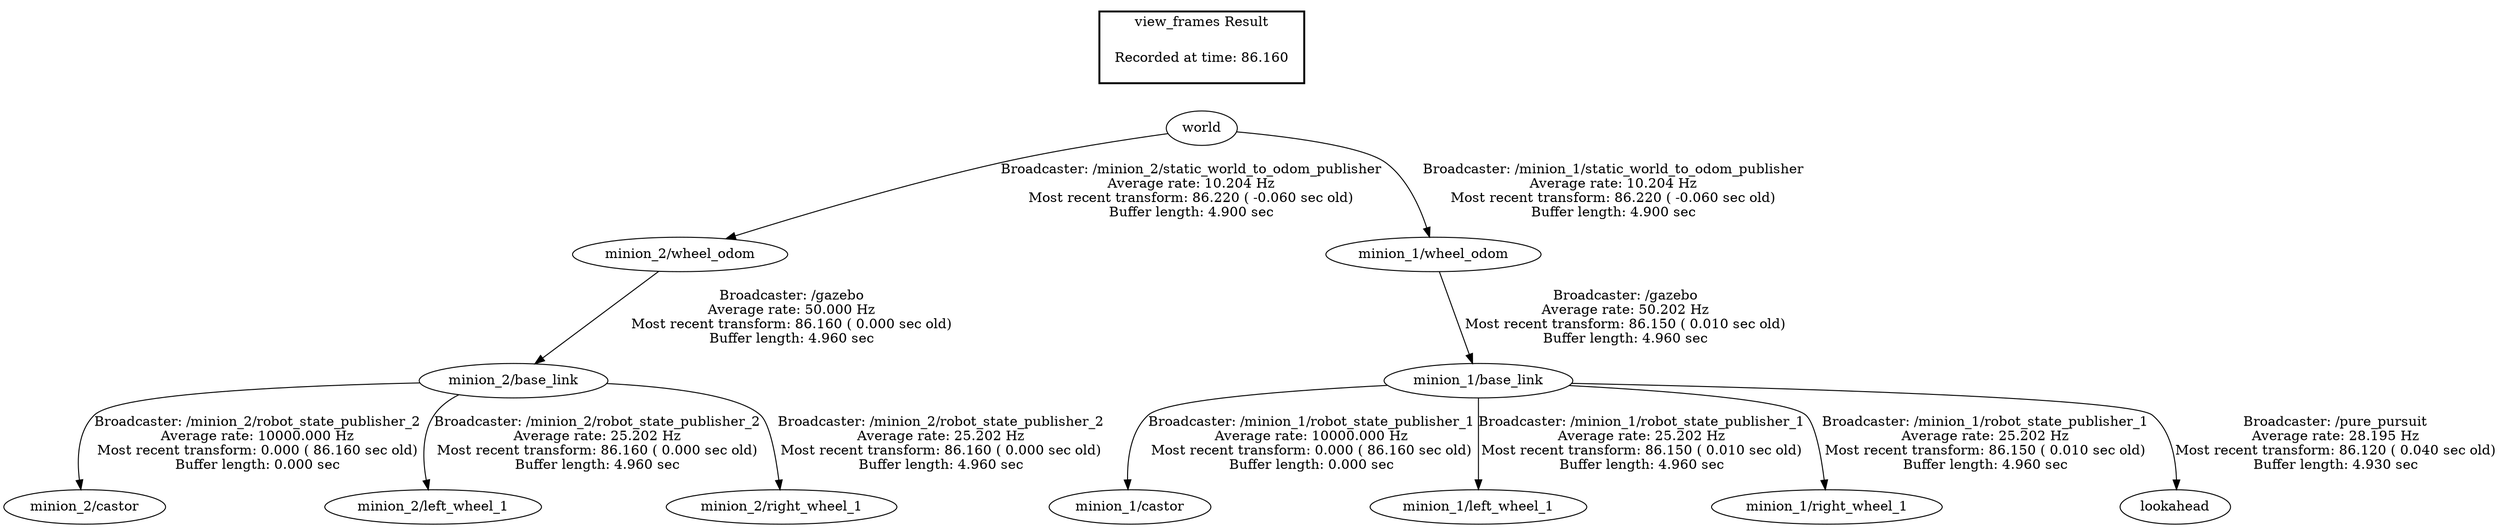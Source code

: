digraph G {
"minion_2/base_link" -> "minion_2/castor"[label="Broadcaster: /minion_2/robot_state_publisher_2\nAverage rate: 10000.000 Hz\nMost recent transform: 0.000 ( 86.160 sec old)\nBuffer length: 0.000 sec\n"];
"minion_2/wheel_odom" -> "minion_2/base_link"[label="Broadcaster: /gazebo\nAverage rate: 50.000 Hz\nMost recent transform: 86.160 ( 0.000 sec old)\nBuffer length: 4.960 sec\n"];
"minion_1/base_link" -> "minion_1/castor"[label="Broadcaster: /minion_1/robot_state_publisher_1\nAverage rate: 10000.000 Hz\nMost recent transform: 0.000 ( 86.160 sec old)\nBuffer length: 0.000 sec\n"];
"minion_1/wheel_odom" -> "minion_1/base_link"[label="Broadcaster: /gazebo\nAverage rate: 50.202 Hz\nMost recent transform: 86.150 ( 0.010 sec old)\nBuffer length: 4.960 sec\n"];
"minion_1/base_link" -> "minion_1/left_wheel_1"[label="Broadcaster: /minion_1/robot_state_publisher_1\nAverage rate: 25.202 Hz\nMost recent transform: 86.150 ( 0.010 sec old)\nBuffer length: 4.960 sec\n"];
"minion_1/base_link" -> "minion_1/right_wheel_1"[label="Broadcaster: /minion_1/robot_state_publisher_1\nAverage rate: 25.202 Hz\nMost recent transform: 86.150 ( 0.010 sec old)\nBuffer length: 4.960 sec\n"];
"world" -> "minion_1/wheel_odom"[label="Broadcaster: /minion_1/static_world_to_odom_publisher\nAverage rate: 10.204 Hz\nMost recent transform: 86.220 ( -0.060 sec old)\nBuffer length: 4.900 sec\n"];
"minion_1/base_link" -> "lookahead"[label="Broadcaster: /pure_pursuit\nAverage rate: 28.195 Hz\nMost recent transform: 86.120 ( 0.040 sec old)\nBuffer length: 4.930 sec\n"];
"world" -> "minion_2/wheel_odom"[label="Broadcaster: /minion_2/static_world_to_odom_publisher\nAverage rate: 10.204 Hz\nMost recent transform: 86.220 ( -0.060 sec old)\nBuffer length: 4.900 sec\n"];
"minion_2/base_link" -> "minion_2/left_wheel_1"[label="Broadcaster: /minion_2/robot_state_publisher_2\nAverage rate: 25.202 Hz\nMost recent transform: 86.160 ( 0.000 sec old)\nBuffer length: 4.960 sec\n"];
"minion_2/base_link" -> "minion_2/right_wheel_1"[label="Broadcaster: /minion_2/robot_state_publisher_2\nAverage rate: 25.202 Hz\nMost recent transform: 86.160 ( 0.000 sec old)\nBuffer length: 4.960 sec\n"];
edge [style=invis];
 subgraph cluster_legend { style=bold; color=black; label ="view_frames Result";
"Recorded at time: 86.160"[ shape=plaintext ] ;
 }->"world";
}